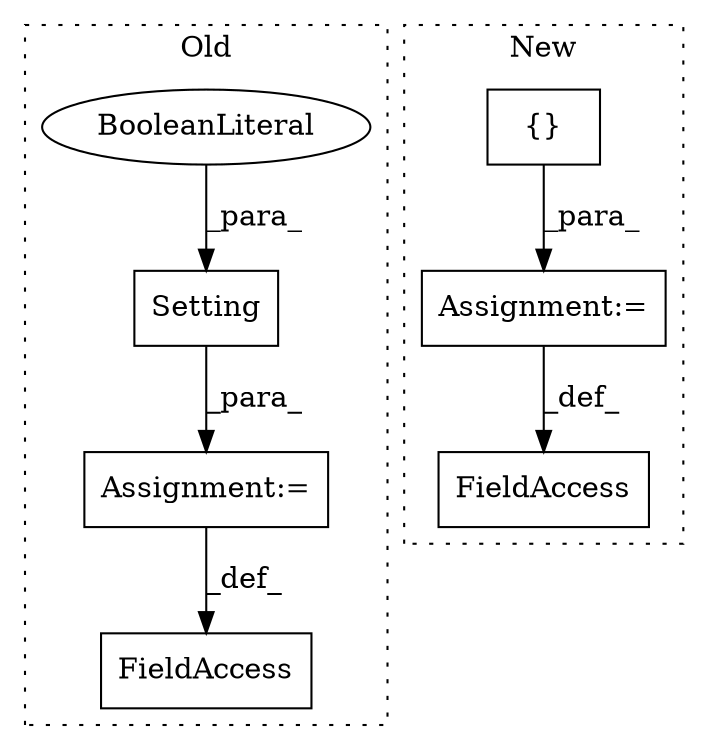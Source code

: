 digraph G {
subgraph cluster0 {
1 [label="Setting" a="32" s="1147,1160" l="8,1" shape="box"];
3 [label="FieldAccess" a="22" s="1132" l="14" shape="box"];
4 [label="Assignment:=" a="7" s="1146" l="1" shape="box"];
6 [label="BooleanLiteral" a="9" s="1155" l="5" shape="ellipse"];
label = "Old";
style="dotted";
}
subgraph cluster1 {
2 [label="{}" a="4" s="1370,1425" l="1,1" shape="box"];
5 [label="Assignment:=" a="7" s="1175" l="1" shape="box"];
7 [label="FieldAccess" a="22" s="1161" l="14" shape="box"];
label = "New";
style="dotted";
}
1 -> 4 [label="_para_"];
2 -> 5 [label="_para_"];
4 -> 3 [label="_def_"];
5 -> 7 [label="_def_"];
6 -> 1 [label="_para_"];
}